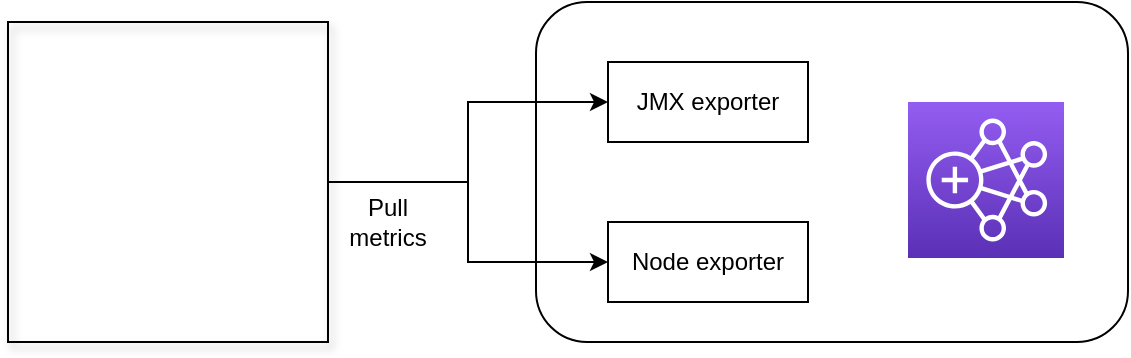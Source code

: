 <mxfile version="14.2.4" type="device"><diagram id="w-AyiFIX3gg7iRKI0kxu" name="Page-2"><mxGraphModel dx="975" dy="717" grid="1" gridSize="10" guides="1" tooltips="1" connect="1" arrows="1" fold="1" page="1" pageScale="1" pageWidth="827" pageHeight="1169" math="0" shadow="0"><root><mxCell id="kHl8c4yhje5xP7_1WO4z-0"/><mxCell id="kHl8c4yhje5xP7_1WO4z-1" parent="kHl8c4yhje5xP7_1WO4z-0"/><mxCell id="kHl8c4yhje5xP7_1WO4z-10" value="" style="shape=image;verticalLabelPosition=bottom;labelBackgroundColor=#ffffff;verticalAlign=top;aspect=fixed;imageAspect=0;image=https://miro.medium.com/max/480/1*zGr57sh6Wk0KWjHGVza6Ww.png;shadow=1;imageBorder=#000000;" vertex="1" parent="kHl8c4yhje5xP7_1WO4z-1"><mxGeometry x="150" y="220" width="160" height="160" as="geometry"/></mxCell><mxCell id="kHl8c4yhje5xP7_1WO4z-8" value="" style="rounded=1;whiteSpace=wrap;html=1;" vertex="1" parent="kHl8c4yhje5xP7_1WO4z-1"><mxGeometry x="414" y="210" width="296" height="170" as="geometry"/></mxCell><mxCell id="kHl8c4yhje5xP7_1WO4z-2" value="" style="points=[[0,0,0],[0.25,0,0],[0.5,0,0],[0.75,0,0],[1,0,0],[0,1,0],[0.25,1,0],[0.5,1,0],[0.75,1,0],[1,1,0],[0,0.25,0],[0,0.5,0],[0,0.75,0],[1,0.25,0],[1,0.5,0],[1,0.75,0]];outlineConnect=0;fontColor=#232F3E;gradientColor=#945DF2;gradientDirection=north;fillColor=#5A30B5;strokeColor=#ffffff;dashed=0;verticalLabelPosition=bottom;verticalAlign=top;align=center;html=1;fontSize=12;fontStyle=0;aspect=fixed;shape=mxgraph.aws4.resourceIcon;resIcon=mxgraph.aws4.emr;" vertex="1" parent="kHl8c4yhje5xP7_1WO4z-1"><mxGeometry x="600" y="260" width="78" height="78" as="geometry"/></mxCell><mxCell id="kHl8c4yhje5xP7_1WO4z-4" value="JMX exporter" style="rounded=0;whiteSpace=wrap;html=1;" vertex="1" parent="kHl8c4yhje5xP7_1WO4z-1"><mxGeometry x="450" y="240" width="100" height="40" as="geometry"/></mxCell><mxCell id="kHl8c4yhje5xP7_1WO4z-6" value="Node exporter" style="rounded=0;whiteSpace=wrap;html=1;" vertex="1" parent="kHl8c4yhje5xP7_1WO4z-1"><mxGeometry x="450" y="320" width="100" height="40" as="geometry"/></mxCell><mxCell id="kHl8c4yhje5xP7_1WO4z-15" style="edgeStyle=orthogonalEdgeStyle;rounded=0;orthogonalLoop=1;jettySize=auto;html=1;entryX=0;entryY=0.5;entryDx=0;entryDy=0;" edge="1" parent="kHl8c4yhje5xP7_1WO4z-1" source="kHl8c4yhje5xP7_1WO4z-10" target="kHl8c4yhje5xP7_1WO4z-4"><mxGeometry relative="1" as="geometry"><mxPoint x="320" y="285" as="targetPoint"/></mxGeometry></mxCell><mxCell id="kHl8c4yhje5xP7_1WO4z-16" style="edgeStyle=orthogonalEdgeStyle;rounded=0;orthogonalLoop=1;jettySize=auto;html=1;entryX=0;entryY=0.5;entryDx=0;entryDy=0;" edge="1" parent="kHl8c4yhje5xP7_1WO4z-1" source="kHl8c4yhje5xP7_1WO4z-10" target="kHl8c4yhje5xP7_1WO4z-6"><mxGeometry relative="1" as="geometry"><Array as="points"><mxPoint x="380" y="300"/><mxPoint x="380" y="340"/></Array></mxGeometry></mxCell><mxCell id="kHl8c4yhje5xP7_1WO4z-18" value="Pull&lt;br&gt;metrics" style="text;html=1;strokeColor=none;fillColor=none;align=center;verticalAlign=middle;whiteSpace=wrap;rounded=0;shadow=1;" vertex="1" parent="kHl8c4yhje5xP7_1WO4z-1"><mxGeometry x="320" y="310" width="40" height="20" as="geometry"/></mxCell></root></mxGraphModel></diagram></mxfile>